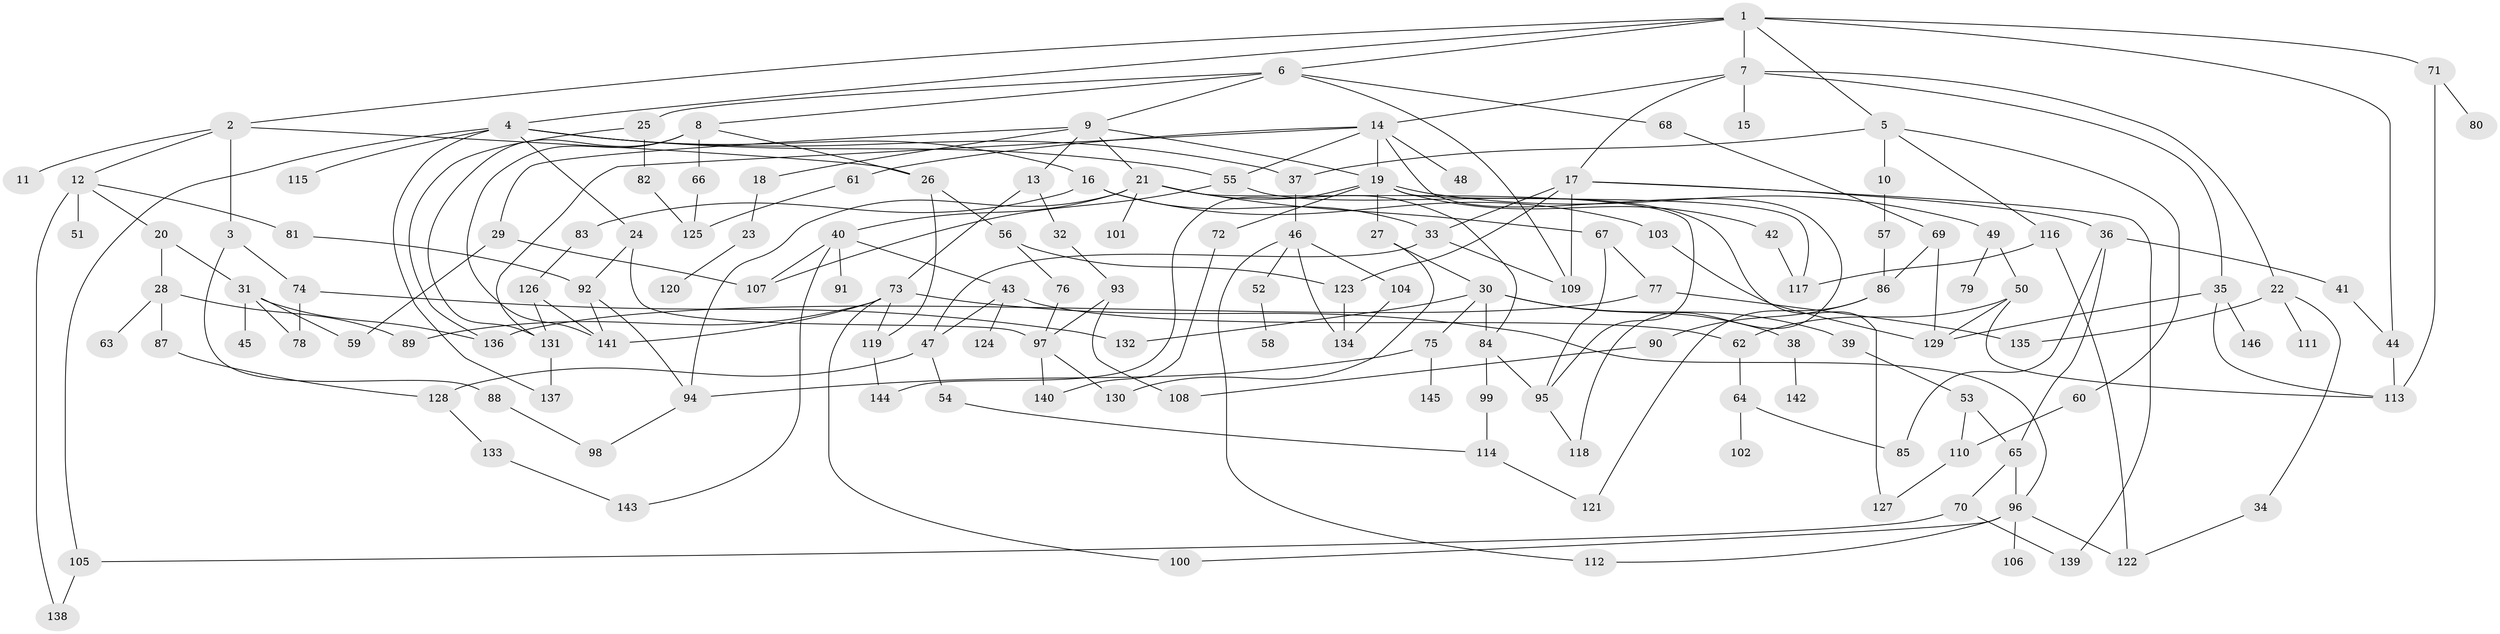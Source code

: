 // Generated by graph-tools (version 1.1) at 2025/41/03/09/25 04:41:40]
// undirected, 146 vertices, 215 edges
graph export_dot {
graph [start="1"]
  node [color=gray90,style=filled];
  1;
  2;
  3;
  4;
  5;
  6;
  7;
  8;
  9;
  10;
  11;
  12;
  13;
  14;
  15;
  16;
  17;
  18;
  19;
  20;
  21;
  22;
  23;
  24;
  25;
  26;
  27;
  28;
  29;
  30;
  31;
  32;
  33;
  34;
  35;
  36;
  37;
  38;
  39;
  40;
  41;
  42;
  43;
  44;
  45;
  46;
  47;
  48;
  49;
  50;
  51;
  52;
  53;
  54;
  55;
  56;
  57;
  58;
  59;
  60;
  61;
  62;
  63;
  64;
  65;
  66;
  67;
  68;
  69;
  70;
  71;
  72;
  73;
  74;
  75;
  76;
  77;
  78;
  79;
  80;
  81;
  82;
  83;
  84;
  85;
  86;
  87;
  88;
  89;
  90;
  91;
  92;
  93;
  94;
  95;
  96;
  97;
  98;
  99;
  100;
  101;
  102;
  103;
  104;
  105;
  106;
  107;
  108;
  109;
  110;
  111;
  112;
  113;
  114;
  115;
  116;
  117;
  118;
  119;
  120;
  121;
  122;
  123;
  124;
  125;
  126;
  127;
  128;
  129;
  130;
  131;
  132;
  133;
  134;
  135;
  136;
  137;
  138;
  139;
  140;
  141;
  142;
  143;
  144;
  145;
  146;
  1 -- 2;
  1 -- 4;
  1 -- 5;
  1 -- 6;
  1 -- 7;
  1 -- 44;
  1 -- 71;
  2 -- 3;
  2 -- 11;
  2 -- 12;
  2 -- 26;
  3 -- 74;
  3 -- 88;
  4 -- 16;
  4 -- 24;
  4 -- 37;
  4 -- 55;
  4 -- 105;
  4 -- 115;
  4 -- 137;
  5 -- 10;
  5 -- 60;
  5 -- 116;
  5 -- 37;
  6 -- 8;
  6 -- 9;
  6 -- 25;
  6 -- 68;
  6 -- 109;
  7 -- 14;
  7 -- 15;
  7 -- 17;
  7 -- 22;
  7 -- 35;
  8 -- 26;
  8 -- 66;
  8 -- 141;
  8 -- 131;
  9 -- 13;
  9 -- 18;
  9 -- 21;
  9 -- 29;
  9 -- 19;
  10 -- 57;
  12 -- 20;
  12 -- 51;
  12 -- 81;
  12 -- 138;
  13 -- 32;
  13 -- 73;
  14 -- 19;
  14 -- 48;
  14 -- 61;
  14 -- 131;
  14 -- 55;
  14 -- 118;
  16 -- 83;
  16 -- 103;
  16 -- 33;
  17 -- 33;
  17 -- 36;
  17 -- 123;
  17 -- 139;
  17 -- 109;
  18 -- 23;
  19 -- 27;
  19 -- 42;
  19 -- 49;
  19 -- 72;
  19 -- 144;
  19 -- 117;
  20 -- 28;
  20 -- 31;
  21 -- 40;
  21 -- 67;
  21 -- 84;
  21 -- 95;
  21 -- 101;
  21 -- 94;
  22 -- 34;
  22 -- 111;
  22 -- 135;
  23 -- 120;
  24 -- 92;
  24 -- 97;
  25 -- 82;
  25 -- 136;
  26 -- 56;
  26 -- 119;
  27 -- 30;
  27 -- 130;
  28 -- 63;
  28 -- 87;
  28 -- 89;
  29 -- 107;
  29 -- 59;
  30 -- 38;
  30 -- 39;
  30 -- 75;
  30 -- 132;
  30 -- 84;
  31 -- 45;
  31 -- 59;
  31 -- 78;
  31 -- 136;
  32 -- 93;
  33 -- 47;
  33 -- 109;
  34 -- 122;
  35 -- 113;
  35 -- 129;
  35 -- 146;
  36 -- 41;
  36 -- 85;
  36 -- 65;
  37 -- 46;
  38 -- 142;
  39 -- 53;
  40 -- 43;
  40 -- 91;
  40 -- 143;
  40 -- 107;
  41 -- 44;
  42 -- 117;
  43 -- 62;
  43 -- 124;
  43 -- 47;
  44 -- 113;
  46 -- 52;
  46 -- 104;
  46 -- 112;
  46 -- 134;
  47 -- 54;
  47 -- 128;
  49 -- 50;
  49 -- 79;
  50 -- 62;
  50 -- 129;
  50 -- 113;
  52 -- 58;
  53 -- 65;
  53 -- 110;
  54 -- 114;
  55 -- 107;
  55 -- 127;
  56 -- 76;
  56 -- 123;
  57 -- 86;
  60 -- 110;
  61 -- 125;
  62 -- 64;
  64 -- 102;
  64 -- 85;
  65 -- 70;
  65 -- 96;
  66 -- 125;
  67 -- 77;
  67 -- 95;
  68 -- 69;
  69 -- 86;
  69 -- 129;
  70 -- 139;
  70 -- 105;
  71 -- 80;
  71 -- 113;
  72 -- 140;
  73 -- 96;
  73 -- 100;
  73 -- 141;
  73 -- 89;
  73 -- 119;
  74 -- 78;
  74 -- 132;
  75 -- 145;
  75 -- 94;
  76 -- 97;
  77 -- 135;
  77 -- 136;
  81 -- 92;
  82 -- 125;
  83 -- 126;
  84 -- 99;
  84 -- 95;
  86 -- 90;
  86 -- 121;
  87 -- 128;
  88 -- 98;
  90 -- 108;
  92 -- 94;
  92 -- 141;
  93 -- 97;
  93 -- 108;
  94 -- 98;
  95 -- 118;
  96 -- 106;
  96 -- 122;
  96 -- 112;
  96 -- 100;
  97 -- 130;
  97 -- 140;
  99 -- 114;
  103 -- 129;
  104 -- 134;
  105 -- 138;
  110 -- 127;
  114 -- 121;
  116 -- 117;
  116 -- 122;
  119 -- 144;
  123 -- 134;
  126 -- 141;
  126 -- 131;
  128 -- 133;
  131 -- 137;
  133 -- 143;
}
